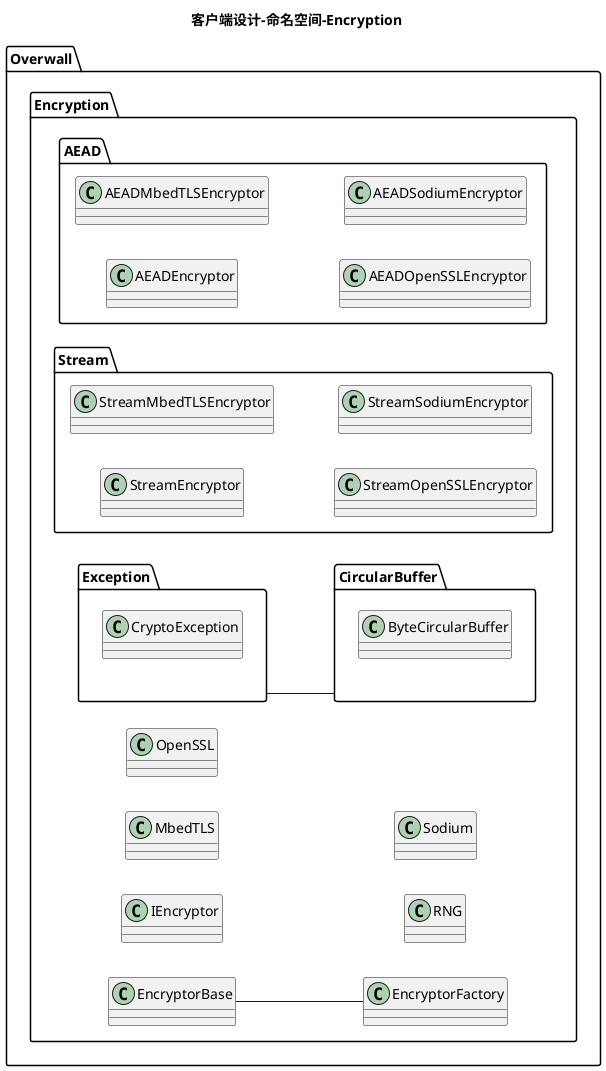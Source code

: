 @startuml
title 客户端设计-命名空间-Encryption
left to right direction
namespace Overwall.Encryption{
    namespace Overwall.Encryption.AEAD{
        class AEADEncryptor
        class AEADMbedTLSEncryptor
        class AEADOpenSSLEncryptor
        class AEADSodiumEncryptor
    }
    namespace Overwall.Encryption.Stream{
        class StreamEncryptor
        class StreamMbedTLSEncryptor
        class StreamOpenSSLEncryptor
        class StreamSodiumEncryptor
    }
    namespace Overwall.Encryption.CircularBuffer{
        class "ByteCircularBuffer"
        }
    namespace Overwall.Encryption.Exception{
        class CryptoException
    }
    Overwall.Encryption.Exception--Overwall.Encryption.CircularBuffer
    class EncryptorBase
    class EncryptorFactory
    class IEncryptor
    class MbedTLS
    class OpenSSL
    class RNG
    class Sodium
    EncryptorBase -- EncryptorFactory
}

@enduml
